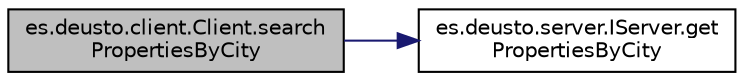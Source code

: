 digraph "es.deusto.client.Client.searchPropertiesByCity"
{
 // LATEX_PDF_SIZE
  edge [fontname="Helvetica",fontsize="10",labelfontname="Helvetica",labelfontsize="10"];
  node [fontname="Helvetica",fontsize="10",shape=record];
  rankdir="LR";
  Node902 [label="es.deusto.client.Client.search\lPropertiesByCity",height=0.2,width=0.4,color="black", fillcolor="grey75", style="filled", fontcolor="black",tooltip=" "];
  Node902 -> Node903 [color="midnightblue",fontsize="10",style="solid",fontname="Helvetica"];
  Node903 [label="es.deusto.server.IServer.get\lPropertiesByCity",height=0.2,width=0.4,color="black", fillcolor="white", style="filled",URL="$interfacees_1_1deusto_1_1server_1_1_i_server.html#a0790432014b61ed1a65b70c8065f3112",tooltip=" "];
}
